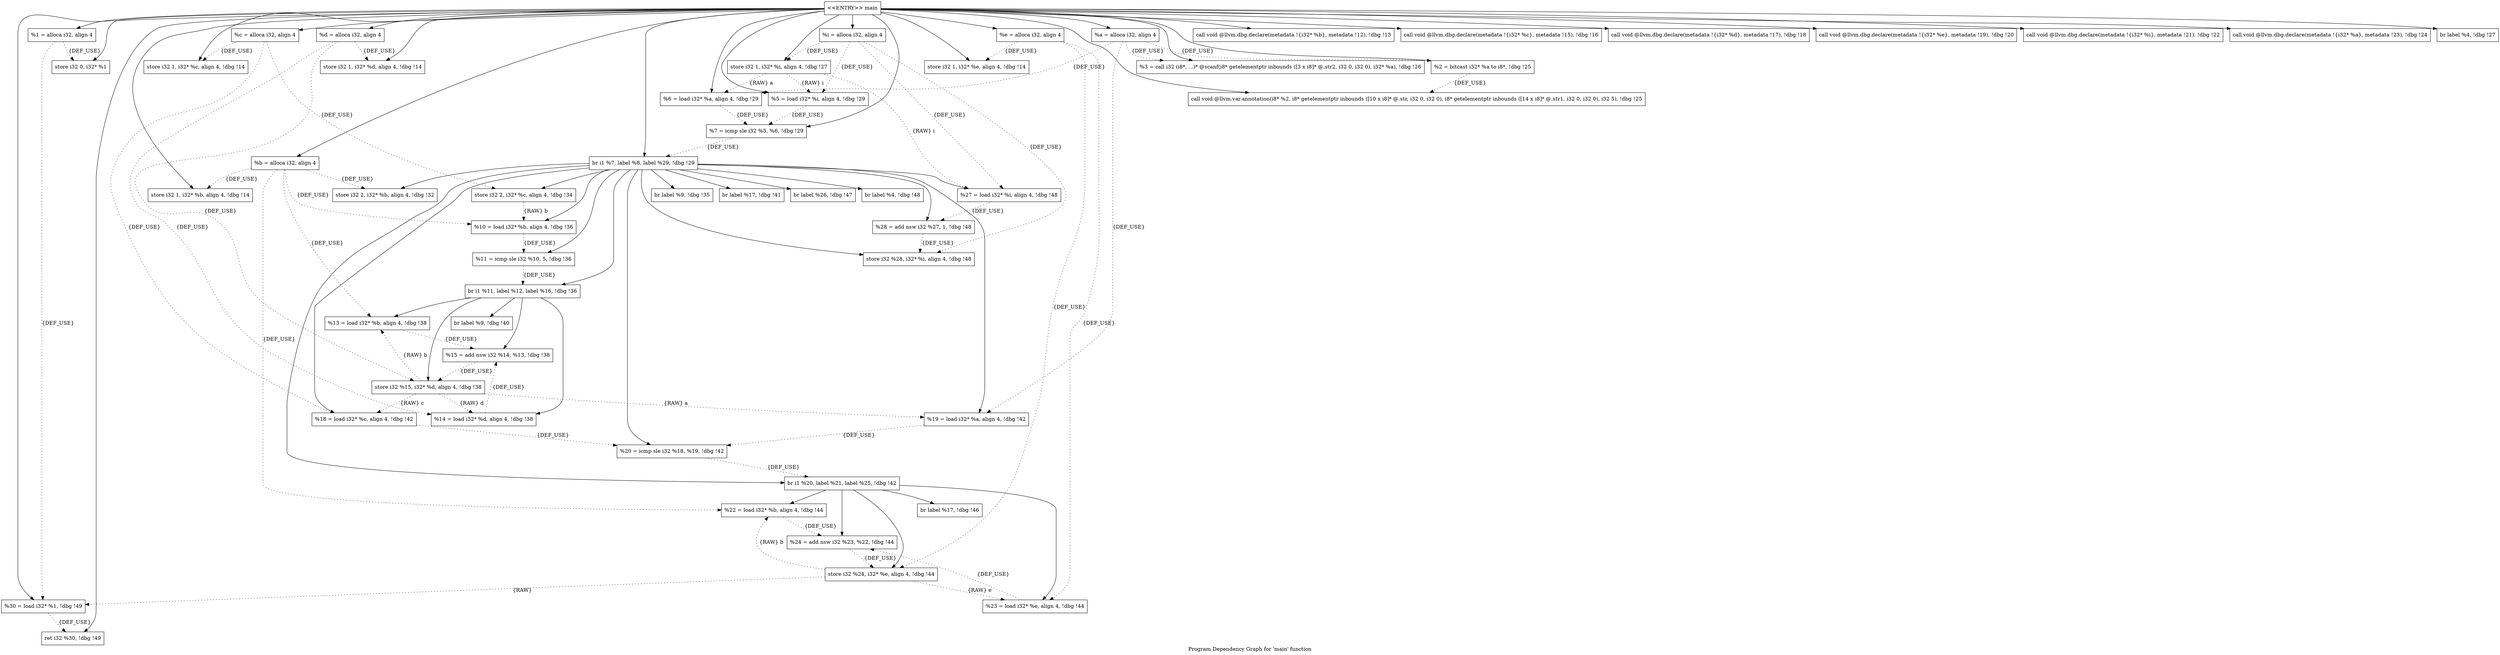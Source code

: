 digraph "Program Dependency Graph for 'main' function" {
	label="Program Dependency Graph for 'main' function";

	Node0x261b010 [shape=record,label="{  %1 = alloca i32, align 4}"];
	Node0x261b010 -> Node0x261b080[style=dotted,label = "{DEF_USE}" ];
	Node0x261b010 -> Node0x261b0f0[style=dotted,label = "{DEF_USE}" ];
	Node0x261b080 [shape=record,label="{  store i32 0, i32* %1}"];
	Node0x261b0f0 [shape=record,label="{  %30 = load i32* %1, !dbg !49}"];
	Node0x261b0f0 -> Node0x261cd20[style=dotted,label = "{DEF_USE}" ];
	Node0x261b1c0 [shape=record,label="{  %b = alloca i32, align 4}"];
	Node0x261b1c0 -> Node0x261b230[style=dotted,label = "{DEF_USE}" ];
	Node0x261b1c0 -> Node0x261b160[style=dotted,label = "{DEF_USE}" ];
	Node0x261b1c0 -> Node0x261b310[style=dotted,label = "{DEF_USE}" ];
	Node0x261b1c0 -> Node0x261b2e0[style=dotted,label = "{DEF_USE}" ];
	Node0x261b1c0 -> Node0x261b3c0[style=dotted,label = "{DEF_USE}" ];
	Node0x261b230 [shape=record,label="{  store i32 1, i32* %b, align 4, !dbg !14}"];
	Node0x261b160 [shape=record,label="{  store i32 2, i32* %b, align 4, !dbg !32}"];
	Node0x261b310 [shape=record,label="{  %10 = load i32* %b, align 4, !dbg !36}"];
	Node0x261b310 -> Node0x261b970[style=dotted,label = "{DEF_USE}" ];
	Node0x261b2e0 [shape=record,label="{  %13 = load i32* %b, align 4, !dbg !38}"];
	Node0x261b2e0 -> Node0x261c900[style=dotted,label = "{DEF_USE}" ];
	Node0x261b3c0 [shape=record,label="{  %22 = load i32* %b, align 4, !dbg !44}"];
	Node0x261b3c0 -> Node0x261cb30[style=dotted,label = "{DEF_USE}" ];
	Node0x261b550 [shape=record,label="{  %c = alloca i32, align 4}"];
	Node0x261b550 -> Node0x261b5c0[style=dotted,label = "{DEF_USE}" ];
	Node0x261b550 -> Node0x261b630[style=dotted,label = "{DEF_USE}" ];
	Node0x261b550 -> Node0x261b6d0[style=dotted,label = "{DEF_USE}" ];
	Node0x261b5c0 [shape=record,label="{  store i32 1, i32* %c, align 4, !dbg !14}"];
	Node0x261b630 [shape=record,label="{  store i32 2, i32* %c, align 4, !dbg !34}"];
	Node0x261b630 -> Node0x261b310[style=dotted,label = "{RAW} b"];
	Node0x261b6d0 [shape=record,label="{  %18 = load i32* %c, align 4, !dbg !42}"];
	Node0x261b6d0 -> Node0x261c450[style=dotted,label = "{DEF_USE}" ];
	Node0x261b6a0 [shape=record,label="{  %d = alloca i32, align 4}"];
	Node0x261b6a0 -> Node0x261b780[style=dotted,label = "{DEF_USE}" ];
	Node0x261b6a0 -> Node0x261b7f0[style=dotted,label = "{DEF_USE}" ];
	Node0x261b6a0 -> Node0x261b890[style=dotted,label = "{DEF_USE}" ];
	Node0x261b780 [shape=record,label="{  store i32 1, i32* %d, align 4, !dbg !14}"];
	Node0x261b7f0 [shape=record,label="{  %14 = load i32* %d, align 4, !dbg !38}"];
	Node0x261b7f0 -> Node0x261c900[style=dotted,label = "{DEF_USE}" ];
	Node0x261b890 [shape=record,label="{  store i32 %15, i32* %d, align 4, !dbg !38}"];
	Node0x261b890 -> Node0x261b2e0[style=dotted,label = "{RAW} b"];
	Node0x261b890 -> Node0x261b7f0[style=dotted,label = "{RAW} d"];
	Node0x261b890 -> Node0x261b6d0[style=dotted,label = "{RAW} c"];
	Node0x261b890 -> Node0x261bf50[style=dotted,label = "{RAW} a"];
	Node0x261b860 [shape=record,label="{  %e = alloca i32, align 4}"];
	Node0x261b860 -> Node0x261b470[style=dotted,label = "{DEF_USE}" ];
	Node0x261b860 -> Node0x261ba50[style=dotted,label = "{DEF_USE}" ];
	Node0x261b860 -> Node0x261baf0[style=dotted,label = "{DEF_USE}" ];
	Node0x261b470 [shape=record,label="{  store i32 1, i32* %e, align 4, !dbg !14}"];
	Node0x261ba50 [shape=record,label="{  %23 = load i32* %e, align 4, !dbg !44}"];
	Node0x261ba50 -> Node0x261cb30[style=dotted,label = "{DEF_USE}" ];
	Node0x261baf0 [shape=record,label="{  store i32 %24, i32* %e, align 4, !dbg !44}"];
	Node0x261baf0 -> Node0x261b3c0[style=dotted,label = "{RAW} b"];
	Node0x261baf0 -> Node0x261ba50[style=dotted,label = "{RAW} e"];
	Node0x261baf0 -> Node0x261b0f0[style=dotted,label = "{RAW} "];
	Node0x261bac0 [shape=record,label="{  %i = alloca i32, align 4}"];
	Node0x261bac0 -> Node0x261bbf0[style=dotted,label = "{DEF_USE}" ];
	Node0x261bac0 -> Node0x261bc60[style=dotted,label = "{DEF_USE}" ];
	Node0x261bac0 -> Node0x261bd00[style=dotted,label = "{DEF_USE}" ];
	Node0x261bac0 -> Node0x261bcd0[style=dotted,label = "{DEF_USE}" ];
	Node0x261bbf0 [shape=record,label="{  store i32 1, i32* %i, align 4, !dbg !27}"];
	Node0x261bbf0 -> Node0x261bc60[style=dotted,label = "{RAW} i"];
	Node0x261bbf0 -> Node0x261bf80[style=dotted,label = "{RAW} a"];
	Node0x261bbf0 -> Node0x261bd00[style=dotted,label = "{RAW} i"];
	Node0x261bc60 [shape=record,label="{  %5 = load i32* %i, align 4, !dbg !29}"];
	Node0x261bc60 -> Node0x261c0f0[style=dotted,label = "{DEF_USE}" ];
	Node0x261bd00 [shape=record,label="{  %27 = load i32* %i, align 4, !dbg !48}"];
	Node0x261bd00 -> Node0x261c7b0[style=dotted,label = "{DEF_USE}" ];
	Node0x261bcd0 [shape=record,label="{  store i32 %28, i32* %i, align 4, !dbg !48}"];
	Node0x261be00 [shape=record,label="{  %a = alloca i32, align 4}"];
	Node0x261be00 -> Node0x261be70[style=dotted,label = "{DEF_USE}" ];
	Node0x261be00 -> Node0x261bee0[style=dotted,label = "{DEF_USE}" ];
	Node0x261be00 -> Node0x261bf80[style=dotted,label = "{DEF_USE}" ];
	Node0x261be00 -> Node0x261bf50[style=dotted,label = "{DEF_USE}" ];
	Node0x261be70 [shape=record,label="{  %2 = bitcast i32* %a to i8*, !dbg !25}"];
	Node0x261be70 -> Node0x261c080[style=dotted,label = "{DEF_USE}" ];
	Node0x261bee0 [shape=record,label="{  %3 = call i32 (i8*, ...)* @scanf(i8* getelementptr inbounds ([3 x i8]* @.str2, i32 0, i32 0), i32* %a), !dbg !26}"];
	Node0x261bf80 [shape=record,label="{  %6 = load i32* %a, align 4, !dbg !29}"];
	Node0x261bf80 -> Node0x261c0f0[style=dotted,label = "{DEF_USE}" ];
	Node0x261bf50 [shape=record,label="{  %19 = load i32* %a, align 4, !dbg !42}"];
	Node0x261bf50 -> Node0x261c450[style=dotted,label = "{DEF_USE}" ];
	Node0x261c080 [shape=record,label="{  call void @llvm.var.annotation(i8* %2, i8* getelementptr inbounds ([10 x i8]* @.str, i32 0, i32 0), i8* getelementptr inbounds ([14 x i8]* @.str1, i32 0, i32 0), i32 5), !dbg !25}"];
	Node0x261c0f0 [shape=record,label="{  %7 = icmp sle i32 %5, %6, !dbg !29}"];
	Node0x261c0f0 -> Node0x261b900[style=dotted,label = "{DEF_USE}" ];
	Node0x261b900 [shape=record,label="{  br i1 %7, label %8, label %29, !dbg !29}"];
	Node0x261b900 -> Node0x261b160;
	Node0x261b900 -> Node0x261b630;
	Node0x261b900 -> Node0x261b9a0;
	Node0x261b900 -> Node0x261b310;
	Node0x261b900 -> Node0x261b970;
	Node0x261b900 -> Node0x261c4e0;
	Node0x261b900 -> Node0x261c550;
	Node0x261b900 -> Node0x261b6d0;
	Node0x261b900 -> Node0x261bf50;
	Node0x261b900 -> Node0x261c450;
	Node0x261b900 -> Node0x261c6d0;
	Node0x261b900 -> Node0x261c740;
	Node0x261b900 -> Node0x261bd00;
	Node0x261b900 -> Node0x261c7b0;
	Node0x261b900 -> Node0x261bcd0;
	Node0x261b900 -> Node0x261c820;
	Node0x261b9a0 [shape=record,label="{  br label %9, !dbg !35}"];
	Node0x261b970 [shape=record,label="{  %11 = icmp sle i32 %10, 5, !dbg !36}"];
	Node0x261b970 -> Node0x261c4e0[style=dotted,label = "{DEF_USE}" ];
	Node0x261c4e0 [shape=record,label="{  br i1 %11, label %12, label %16, !dbg !36}"];
	Node0x261c4e0 -> Node0x261b2e0;
	Node0x261c4e0 -> Node0x261b7f0;
	Node0x261c4e0 -> Node0x261c900;
	Node0x261c4e0 -> Node0x261b890;
	Node0x261c4e0 -> Node0x261c8d0;
	Node0x261c550 [shape=record,label="{  br label %17, !dbg !41}"];
	Node0x261c450 [shape=record,label="{  %20 = icmp sle i32 %18, %19, !dbg !42}"];
	Node0x261c450 -> Node0x261c6d0[style=dotted,label = "{DEF_USE}" ];
	Node0x261c6d0 [shape=record,label="{  br i1 %20, label %21, label %25, !dbg !42}"];
	Node0x261c6d0 -> Node0x261b3c0;
	Node0x261c6d0 -> Node0x261ba50;
	Node0x261c6d0 -> Node0x261cb30;
	Node0x261c6d0 -> Node0x261baf0;
	Node0x261c6d0 -> Node0x261caa0;
	Node0x261c740 [shape=record,label="{  br label %26, !dbg !47}"];
	Node0x261c7b0 [shape=record,label="{  %28 = add nsw i32 %27, 1, !dbg !48}"];
	Node0x261c7b0 -> Node0x261bcd0[style=dotted,label = "{DEF_USE}" ];
	Node0x261c820 [shape=record,label="{  br label %4, !dbg !48}"];
	Node0x261c900 [shape=record,label="{  %15 = add nsw i32 %14, %13, !dbg !38}"];
	Node0x261c900 -> Node0x261b890[style=dotted,label = "{DEF_USE}" ];
	Node0x261c8d0 [shape=record,label="{  br label %9, !dbg !40}"];
	Node0x261cb30 [shape=record,label="{  %24 = add nsw i32 %23, %22, !dbg !44}"];
	Node0x261cb30 -> Node0x261baf0[style=dotted,label = "{DEF_USE}" ];
	Node0x261caa0 [shape=record,label="{  br label %17, !dbg !46}"];
	Node0x261cd20 [shape=record,label="{  ret i32 %30, !dbg !49}"];
	Node0x261cdd0 [shape=record,label="{\<\<ENTRY\>\> main}"];
	Node0x261cdd0 -> Node0x261b010;
	Node0x261cdd0 -> Node0x261b1c0;
	Node0x261cdd0 -> Node0x261b550;
	Node0x261cdd0 -> Node0x261b6a0;
	Node0x261cdd0 -> Node0x261b860;
	Node0x261cdd0 -> Node0x261bac0;
	Node0x261cdd0 -> Node0x261be00;
	Node0x261cdd0 -> Node0x261b080;
	Node0x261cdd0 -> Node0x261ce60;
	Node0x261cdd0 -> Node0x261b230;
	Node0x261cdd0 -> Node0x261cee0;
	Node0x261cdd0 -> Node0x261b5c0;
	Node0x261cdd0 -> Node0x261d0c0;
	Node0x261cdd0 -> Node0x261b780;
	Node0x261cdd0 -> Node0x261d130;
	Node0x261cdd0 -> Node0x261b470;
	Node0x261cdd0 -> Node0x261d1a0;
	Node0x261cdd0 -> Node0x261cfb0;
	Node0x261cdd0 -> Node0x261be70;
	Node0x261cdd0 -> Node0x261c080;
	Node0x261cdd0 -> Node0x261bee0;
	Node0x261cdd0 -> Node0x261bbf0;
	Node0x261cdd0 -> Node0x261d020;
	Node0x261cdd0 -> Node0x261bc60;
	Node0x261cdd0 -> Node0x261bf80;
	Node0x261cdd0 -> Node0x261c0f0;
	Node0x261cdd0 -> Node0x261b900;
	Node0x261cdd0 -> Node0x261b0f0;
	Node0x261cdd0 -> Node0x261cd20;
	Node0x261ce60 [shape=record,label="{  call void @llvm.dbg.declare(metadata !\{i32* %b\}, metadata !12), !dbg !13}"];
	Node0x261cee0 [shape=record,label="{  call void @llvm.dbg.declare(metadata !\{i32* %c\}, metadata !15), !dbg !16}"];
	Node0x261d0c0 [shape=record,label="{  call void @llvm.dbg.declare(metadata !\{i32* %d\}, metadata !17), !dbg !18}"];
	Node0x261d130 [shape=record,label="{  call void @llvm.dbg.declare(metadata !\{i32* %e\}, metadata !19), !dbg !20}"];
	Node0x261d1a0 [shape=record,label="{  call void @llvm.dbg.declare(metadata !\{i32* %i\}, metadata !21), !dbg !22}"];
	Node0x261cfb0 [shape=record,label="{  call void @llvm.dbg.declare(metadata !\{i32* %a\}, metadata !23), !dbg !24}"];
	Node0x261d020 [shape=record,label="{  br label %4, !dbg !27}"];
}
